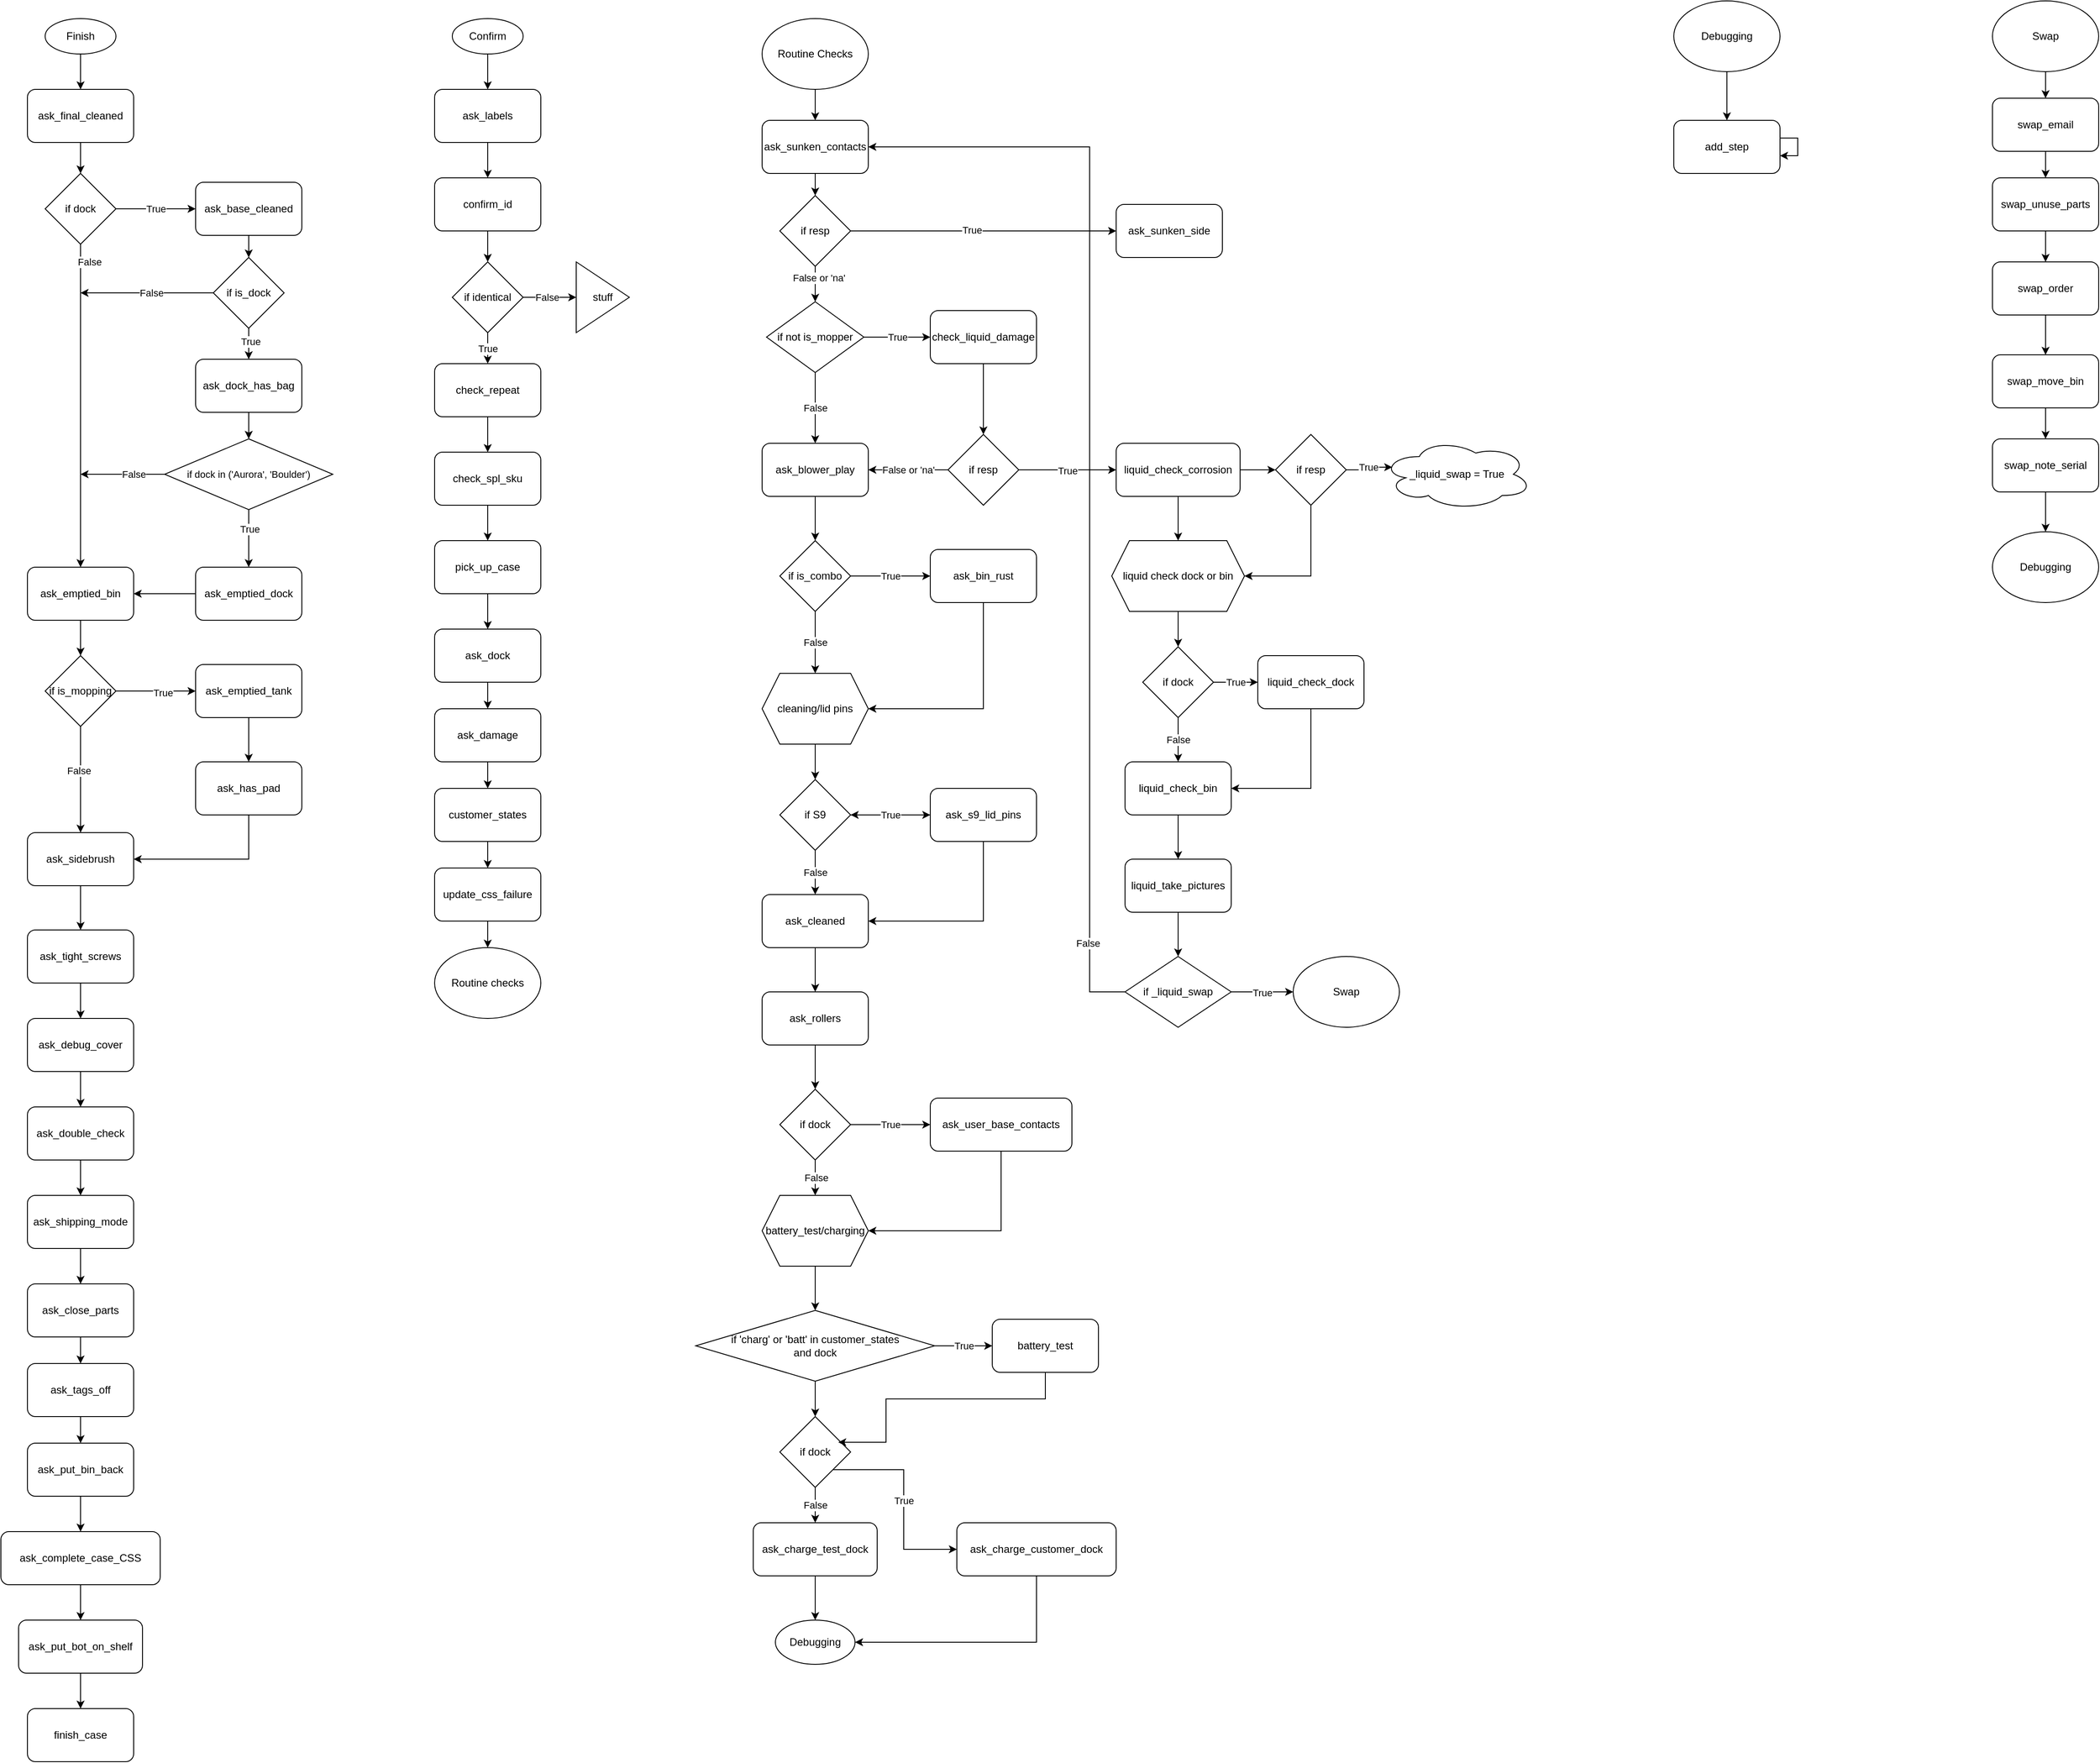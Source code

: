 <mxfile version="26.0.4">
  <diagram id="C5RBs43oDa-KdzZeNtuy" name="Page-1">
    <mxGraphModel dx="748" dy="799" grid="1" gridSize="10" guides="1" tooltips="1" connect="1" arrows="1" fold="1" page="1" pageScale="1" pageWidth="3000" pageHeight="3000" math="0" shadow="0">
      <root>
        <mxCell id="WIyWlLk6GJQsqaUBKTNV-0" />
        <mxCell id="WIyWlLk6GJQsqaUBKTNV-1" parent="WIyWlLk6GJQsqaUBKTNV-0" />
        <mxCell id="4TRNi6pCDRtCIutJIhP7-2" value="" style="edgeStyle=orthogonalEdgeStyle;rounded=0;orthogonalLoop=1;jettySize=auto;html=1;entryX=0.5;entryY=0;entryDx=0;entryDy=0;" parent="WIyWlLk6GJQsqaUBKTNV-1" source="4TRNi6pCDRtCIutJIhP7-0" target="4TRNi6pCDRtCIutJIhP7-1" edge="1">
          <mxGeometry relative="1" as="geometry" />
        </mxCell>
        <mxCell id="4TRNi6pCDRtCIutJIhP7-0" value="Finish" style="ellipse;whiteSpace=wrap;html=1;" parent="WIyWlLk6GJQsqaUBKTNV-1" vertex="1">
          <mxGeometry x="100" y="50" width="80" height="40" as="geometry" />
        </mxCell>
        <mxCell id="4TRNi6pCDRtCIutJIhP7-30" style="edgeStyle=orthogonalEdgeStyle;rounded=0;orthogonalLoop=1;jettySize=auto;html=1;" parent="WIyWlLk6GJQsqaUBKTNV-1" source="4TRNi6pCDRtCIutJIhP7-1" target="4TRNi6pCDRtCIutJIhP7-29" edge="1">
          <mxGeometry relative="1" as="geometry" />
        </mxCell>
        <mxCell id="4TRNi6pCDRtCIutJIhP7-1" value="ask_final_cleaned" style="rounded=1;whiteSpace=wrap;html=1;" parent="WIyWlLk6GJQsqaUBKTNV-1" vertex="1">
          <mxGeometry x="80" y="130" width="120" height="60" as="geometry" />
        </mxCell>
        <mxCell id="4TRNi6pCDRtCIutJIhP7-37" style="edgeStyle=orthogonalEdgeStyle;rounded=0;orthogonalLoop=1;jettySize=auto;html=1;entryX=0.5;entryY=0;entryDx=0;entryDy=0;" parent="WIyWlLk6GJQsqaUBKTNV-1" source="4TRNi6pCDRtCIutJIhP7-3" target="4TRNi6pCDRtCIutJIhP7-36" edge="1">
          <mxGeometry relative="1" as="geometry" />
        </mxCell>
        <mxCell id="4TRNi6pCDRtCIutJIhP7-3" value="ask_base_cleaned" style="rounded=1;whiteSpace=wrap;html=1;" parent="WIyWlLk6GJQsqaUBKTNV-1" vertex="1">
          <mxGeometry x="270" y="235" width="120" height="60" as="geometry" />
        </mxCell>
        <mxCell id="4TRNi6pCDRtCIutJIhP7-43" style="edgeStyle=orthogonalEdgeStyle;rounded=0;orthogonalLoop=1;jettySize=auto;html=1;entryX=0.5;entryY=0;entryDx=0;entryDy=0;" parent="WIyWlLk6GJQsqaUBKTNV-1" source="4TRNi6pCDRtCIutJIhP7-5" target="4TRNi6pCDRtCIutJIhP7-42" edge="1">
          <mxGeometry relative="1" as="geometry" />
        </mxCell>
        <mxCell id="4TRNi6pCDRtCIutJIhP7-5" value="ask_dock_has_bag" style="rounded=1;whiteSpace=wrap;html=1;" parent="WIyWlLk6GJQsqaUBKTNV-1" vertex="1">
          <mxGeometry x="270" y="435" width="120" height="60" as="geometry" />
        </mxCell>
        <mxCell id="4TRNi6pCDRtCIutJIhP7-57" style="edgeStyle=orthogonalEdgeStyle;rounded=0;orthogonalLoop=1;jettySize=auto;html=1;entryX=0.5;entryY=0;entryDx=0;entryDy=0;" parent="WIyWlLk6GJQsqaUBKTNV-1" source="4TRNi6pCDRtCIutJIhP7-6" target="4TRNi6pCDRtCIutJIhP7-9" edge="1">
          <mxGeometry relative="1" as="geometry" />
        </mxCell>
        <mxCell id="4TRNi6pCDRtCIutJIhP7-6" value="ask_emptied_tank" style="rounded=1;whiteSpace=wrap;html=1;" parent="WIyWlLk6GJQsqaUBKTNV-1" vertex="1">
          <mxGeometry x="270" y="780" width="120" height="60" as="geometry" />
        </mxCell>
        <mxCell id="4TRNi6pCDRtCIutJIhP7-26" style="edgeStyle=orthogonalEdgeStyle;rounded=0;orthogonalLoop=1;jettySize=auto;html=1;entryX=1;entryY=0.5;entryDx=0;entryDy=0;" parent="WIyWlLk6GJQsqaUBKTNV-1" source="4TRNi6pCDRtCIutJIhP7-7" target="4TRNi6pCDRtCIutJIhP7-25" edge="1">
          <mxGeometry relative="1" as="geometry" />
        </mxCell>
        <mxCell id="4TRNi6pCDRtCIutJIhP7-7" value="ask_emptied_dock" style="rounded=1;whiteSpace=wrap;html=1;" parent="WIyWlLk6GJQsqaUBKTNV-1" vertex="1">
          <mxGeometry x="270" y="670" width="120" height="60" as="geometry" />
        </mxCell>
        <mxCell id="4TRNi6pCDRtCIutJIhP7-59" style="edgeStyle=orthogonalEdgeStyle;rounded=0;orthogonalLoop=1;jettySize=auto;html=1;" parent="WIyWlLk6GJQsqaUBKTNV-1" source="4TRNi6pCDRtCIutJIhP7-8" target="4TRNi6pCDRtCIutJIhP7-11" edge="1">
          <mxGeometry relative="1" as="geometry" />
        </mxCell>
        <mxCell id="4TRNi6pCDRtCIutJIhP7-8" value="ask_sidebrush" style="rounded=1;whiteSpace=wrap;html=1;" parent="WIyWlLk6GJQsqaUBKTNV-1" vertex="1">
          <mxGeometry x="80" y="970" width="120" height="60" as="geometry" />
        </mxCell>
        <mxCell id="4TRNi6pCDRtCIutJIhP7-58" style="edgeStyle=orthogonalEdgeStyle;rounded=0;orthogonalLoop=1;jettySize=auto;html=1;entryX=1;entryY=0.5;entryDx=0;entryDy=0;" parent="WIyWlLk6GJQsqaUBKTNV-1" source="4TRNi6pCDRtCIutJIhP7-9" target="4TRNi6pCDRtCIutJIhP7-8" edge="1">
          <mxGeometry relative="1" as="geometry">
            <Array as="points">
              <mxPoint x="330" y="1000" />
            </Array>
          </mxGeometry>
        </mxCell>
        <mxCell id="4TRNi6pCDRtCIutJIhP7-9" value="ask_has_pad" style="rounded=1;whiteSpace=wrap;html=1;" parent="WIyWlLk6GJQsqaUBKTNV-1" vertex="1">
          <mxGeometry x="270" y="890" width="120" height="60" as="geometry" />
        </mxCell>
        <mxCell id="4TRNi6pCDRtCIutJIhP7-68" style="edgeStyle=orthogonalEdgeStyle;rounded=0;orthogonalLoop=1;jettySize=auto;html=1;entryX=0.5;entryY=0;entryDx=0;entryDy=0;" parent="WIyWlLk6GJQsqaUBKTNV-1" source="4TRNi6pCDRtCIutJIhP7-11" target="4TRNi6pCDRtCIutJIhP7-67" edge="1">
          <mxGeometry relative="1" as="geometry" />
        </mxCell>
        <mxCell id="4TRNi6pCDRtCIutJIhP7-11" value="ask_tight_screws" style="rounded=1;whiteSpace=wrap;html=1;" parent="WIyWlLk6GJQsqaUBKTNV-1" vertex="1">
          <mxGeometry x="80" y="1080" width="120" height="60" as="geometry" />
        </mxCell>
        <mxCell id="4TRNi6pCDRtCIutJIhP7-61" style="edgeStyle=orthogonalEdgeStyle;rounded=0;orthogonalLoop=1;jettySize=auto;html=1;entryX=0.5;entryY=0;entryDx=0;entryDy=0;" parent="WIyWlLk6GJQsqaUBKTNV-1" source="4TRNi6pCDRtCIutJIhP7-12" target="4TRNi6pCDRtCIutJIhP7-13" edge="1">
          <mxGeometry relative="1" as="geometry" />
        </mxCell>
        <mxCell id="4TRNi6pCDRtCIutJIhP7-12" value="ask_double_check" style="rounded=1;whiteSpace=wrap;html=1;" parent="WIyWlLk6GJQsqaUBKTNV-1" vertex="1">
          <mxGeometry x="80" y="1280" width="120" height="60" as="geometry" />
        </mxCell>
        <mxCell id="4TRNi6pCDRtCIutJIhP7-62" style="edgeStyle=orthogonalEdgeStyle;rounded=0;orthogonalLoop=1;jettySize=auto;html=1;entryX=0.5;entryY=0;entryDx=0;entryDy=0;" parent="WIyWlLk6GJQsqaUBKTNV-1" source="4TRNi6pCDRtCIutJIhP7-13" target="4TRNi6pCDRtCIutJIhP7-14" edge="1">
          <mxGeometry relative="1" as="geometry" />
        </mxCell>
        <mxCell id="4TRNi6pCDRtCIutJIhP7-13" value="ask_shipping_mode" style="rounded=1;whiteSpace=wrap;html=1;" parent="WIyWlLk6GJQsqaUBKTNV-1" vertex="1">
          <mxGeometry x="80" y="1380" width="120" height="60" as="geometry" />
        </mxCell>
        <mxCell id="4TRNi6pCDRtCIutJIhP7-63" style="edgeStyle=orthogonalEdgeStyle;rounded=0;orthogonalLoop=1;jettySize=auto;html=1;entryX=0.5;entryY=0;entryDx=0;entryDy=0;" parent="WIyWlLk6GJQsqaUBKTNV-1" source="4TRNi6pCDRtCIutJIhP7-14" target="4TRNi6pCDRtCIutJIhP7-15" edge="1">
          <mxGeometry relative="1" as="geometry" />
        </mxCell>
        <mxCell id="4TRNi6pCDRtCIutJIhP7-14" value="ask_close_parts" style="rounded=1;whiteSpace=wrap;html=1;" parent="WIyWlLk6GJQsqaUBKTNV-1" vertex="1">
          <mxGeometry x="80" y="1480" width="120" height="60" as="geometry" />
        </mxCell>
        <mxCell id="4TRNi6pCDRtCIutJIhP7-64" style="edgeStyle=orthogonalEdgeStyle;rounded=0;orthogonalLoop=1;jettySize=auto;html=1;entryX=0.5;entryY=0;entryDx=0;entryDy=0;" parent="WIyWlLk6GJQsqaUBKTNV-1" source="4TRNi6pCDRtCIutJIhP7-15" target="4TRNi6pCDRtCIutJIhP7-16" edge="1">
          <mxGeometry relative="1" as="geometry" />
        </mxCell>
        <mxCell id="4TRNi6pCDRtCIutJIhP7-15" value="ask_tags_off" style="rounded=1;whiteSpace=wrap;html=1;" parent="WIyWlLk6GJQsqaUBKTNV-1" vertex="1">
          <mxGeometry x="80" y="1570" width="120" height="60" as="geometry" />
        </mxCell>
        <mxCell id="4TRNi6pCDRtCIutJIhP7-65" style="edgeStyle=orthogonalEdgeStyle;rounded=0;orthogonalLoop=1;jettySize=auto;html=1;entryX=0.5;entryY=0;entryDx=0;entryDy=0;" parent="WIyWlLk6GJQsqaUBKTNV-1" source="4TRNi6pCDRtCIutJIhP7-16" target="4TRNi6pCDRtCIutJIhP7-18" edge="1">
          <mxGeometry relative="1" as="geometry" />
        </mxCell>
        <mxCell id="4TRNi6pCDRtCIutJIhP7-16" value="ask_put_bin_back" style="rounded=1;whiteSpace=wrap;html=1;" parent="WIyWlLk6GJQsqaUBKTNV-1" vertex="1">
          <mxGeometry x="80" y="1660" width="120" height="60" as="geometry" />
        </mxCell>
        <mxCell id="4TRNi6pCDRtCIutJIhP7-193" style="edgeStyle=orthogonalEdgeStyle;rounded=0;orthogonalLoop=1;jettySize=auto;html=1;entryX=0.5;entryY=0;entryDx=0;entryDy=0;" parent="WIyWlLk6GJQsqaUBKTNV-1" source="4TRNi6pCDRtCIutJIhP7-17" target="4TRNi6pCDRtCIutJIhP7-192" edge="1">
          <mxGeometry relative="1" as="geometry" />
        </mxCell>
        <mxCell id="4TRNi6pCDRtCIutJIhP7-17" value="ask_put_bot_on_shelf" style="rounded=1;whiteSpace=wrap;html=1;" parent="WIyWlLk6GJQsqaUBKTNV-1" vertex="1">
          <mxGeometry x="70" y="1860" width="140" height="60" as="geometry" />
        </mxCell>
        <mxCell id="4TRNi6pCDRtCIutJIhP7-66" style="edgeStyle=orthogonalEdgeStyle;rounded=0;orthogonalLoop=1;jettySize=auto;html=1;entryX=0.5;entryY=0;entryDx=0;entryDy=0;" parent="WIyWlLk6GJQsqaUBKTNV-1" source="4TRNi6pCDRtCIutJIhP7-18" target="4TRNi6pCDRtCIutJIhP7-17" edge="1">
          <mxGeometry relative="1" as="geometry" />
        </mxCell>
        <mxCell id="4TRNi6pCDRtCIutJIhP7-18" value="ask_complete_case_CSS" style="rounded=1;whiteSpace=wrap;html=1;" parent="WIyWlLk6GJQsqaUBKTNV-1" vertex="1">
          <mxGeometry x="50" y="1760" width="180" height="60" as="geometry" />
        </mxCell>
        <mxCell id="4TRNi6pCDRtCIutJIhP7-50" style="edgeStyle=orthogonalEdgeStyle;rounded=0;orthogonalLoop=1;jettySize=auto;html=1;" parent="WIyWlLk6GJQsqaUBKTNV-1" source="4TRNi6pCDRtCIutJIhP7-25" target="4TRNi6pCDRtCIutJIhP7-48" edge="1">
          <mxGeometry relative="1" as="geometry" />
        </mxCell>
        <mxCell id="4TRNi6pCDRtCIutJIhP7-25" value="ask_emptied_bin" style="rounded=1;whiteSpace=wrap;html=1;" parent="WIyWlLk6GJQsqaUBKTNV-1" vertex="1">
          <mxGeometry x="80" y="670" width="120" height="60" as="geometry" />
        </mxCell>
        <mxCell id="4TRNi6pCDRtCIutJIhP7-32" style="edgeStyle=orthogonalEdgeStyle;rounded=0;orthogonalLoop=1;jettySize=auto;html=1;" parent="WIyWlLk6GJQsqaUBKTNV-1" source="4TRNi6pCDRtCIutJIhP7-29" target="4TRNi6pCDRtCIutJIhP7-3" edge="1">
          <mxGeometry relative="1" as="geometry" />
        </mxCell>
        <mxCell id="4TRNi6pCDRtCIutJIhP7-33" value="True" style="edgeLabel;html=1;align=center;verticalAlign=middle;resizable=0;points=[];" parent="4TRNi6pCDRtCIutJIhP7-32" vertex="1" connectable="0">
          <mxGeometry relative="1" as="geometry">
            <mxPoint as="offset" />
          </mxGeometry>
        </mxCell>
        <mxCell id="4TRNi6pCDRtCIutJIhP7-34" style="edgeStyle=orthogonalEdgeStyle;rounded=0;orthogonalLoop=1;jettySize=auto;html=1;entryX=0.5;entryY=0;entryDx=0;entryDy=0;" parent="WIyWlLk6GJQsqaUBKTNV-1" source="4TRNi6pCDRtCIutJIhP7-29" target="4TRNi6pCDRtCIutJIhP7-25" edge="1">
          <mxGeometry relative="1" as="geometry" />
        </mxCell>
        <mxCell id="4TRNi6pCDRtCIutJIhP7-35" value="False" style="edgeLabel;html=1;align=center;verticalAlign=middle;resizable=0;points=[];" parent="4TRNi6pCDRtCIutJIhP7-34" vertex="1" connectable="0">
          <mxGeometry x="-0.265" y="5" relative="1" as="geometry">
            <mxPoint x="5" y="-114" as="offset" />
          </mxGeometry>
        </mxCell>
        <mxCell id="4TRNi6pCDRtCIutJIhP7-29" value="if dock" style="rhombus;whiteSpace=wrap;html=1;" parent="WIyWlLk6GJQsqaUBKTNV-1" vertex="1">
          <mxGeometry x="100" y="225" width="80" height="80" as="geometry" />
        </mxCell>
        <mxCell id="4TRNi6pCDRtCIutJIhP7-38" style="edgeStyle=orthogonalEdgeStyle;rounded=0;orthogonalLoop=1;jettySize=auto;html=1;entryX=0.5;entryY=0;entryDx=0;entryDy=0;" parent="WIyWlLk6GJQsqaUBKTNV-1" source="4TRNi6pCDRtCIutJIhP7-36" target="4TRNi6pCDRtCIutJIhP7-5" edge="1">
          <mxGeometry relative="1" as="geometry" />
        </mxCell>
        <mxCell id="4TRNi6pCDRtCIutJIhP7-39" value="True" style="edgeLabel;html=1;align=center;verticalAlign=middle;resizable=0;points=[];" parent="4TRNi6pCDRtCIutJIhP7-38" vertex="1" connectable="0">
          <mxGeometry x="0.111" y="2" relative="1" as="geometry">
            <mxPoint as="offset" />
          </mxGeometry>
        </mxCell>
        <mxCell id="4TRNi6pCDRtCIutJIhP7-40" style="edgeStyle=orthogonalEdgeStyle;rounded=0;orthogonalLoop=1;jettySize=auto;html=1;" parent="WIyWlLk6GJQsqaUBKTNV-1" source="4TRNi6pCDRtCIutJIhP7-36" edge="1">
          <mxGeometry relative="1" as="geometry">
            <mxPoint x="140" y="360" as="targetPoint" />
          </mxGeometry>
        </mxCell>
        <mxCell id="4TRNi6pCDRtCIutJIhP7-41" value="False" style="edgeLabel;html=1;align=center;verticalAlign=middle;resizable=0;points=[];" parent="4TRNi6pCDRtCIutJIhP7-40" vertex="1" connectable="0">
          <mxGeometry x="-0.429" y="-2" relative="1" as="geometry">
            <mxPoint x="-27" y="2" as="offset" />
          </mxGeometry>
        </mxCell>
        <mxCell id="4TRNi6pCDRtCIutJIhP7-36" value="if is_dock" style="rhombus;whiteSpace=wrap;html=1;" parent="WIyWlLk6GJQsqaUBKTNV-1" vertex="1">
          <mxGeometry x="290" y="320" width="80" height="80" as="geometry" />
        </mxCell>
        <mxCell id="4TRNi6pCDRtCIutJIhP7-44" style="edgeStyle=orthogonalEdgeStyle;rounded=0;orthogonalLoop=1;jettySize=auto;html=1;entryX=0.5;entryY=0;entryDx=0;entryDy=0;" parent="WIyWlLk6GJQsqaUBKTNV-1" source="4TRNi6pCDRtCIutJIhP7-42" target="4TRNi6pCDRtCIutJIhP7-7" edge="1">
          <mxGeometry relative="1" as="geometry" />
        </mxCell>
        <mxCell id="4TRNi6pCDRtCIutJIhP7-46" value="True" style="edgeLabel;html=1;align=center;verticalAlign=middle;resizable=0;points=[];" parent="4TRNi6pCDRtCIutJIhP7-44" vertex="1" connectable="0">
          <mxGeometry x="-0.323" y="1" relative="1" as="geometry">
            <mxPoint as="offset" />
          </mxGeometry>
        </mxCell>
        <mxCell id="4TRNi6pCDRtCIutJIhP7-45" style="edgeStyle=orthogonalEdgeStyle;rounded=0;orthogonalLoop=1;jettySize=auto;html=1;" parent="WIyWlLk6GJQsqaUBKTNV-1" source="4TRNi6pCDRtCIutJIhP7-42" edge="1">
          <mxGeometry relative="1" as="geometry">
            <mxPoint x="140" y="565" as="targetPoint" />
          </mxGeometry>
        </mxCell>
        <mxCell id="4TRNi6pCDRtCIutJIhP7-47" value="False" style="edgeLabel;html=1;align=center;verticalAlign=middle;resizable=0;points=[];" parent="4TRNi6pCDRtCIutJIhP7-45" vertex="1" connectable="0">
          <mxGeometry x="-0.33" relative="1" as="geometry">
            <mxPoint x="-3" as="offset" />
          </mxGeometry>
        </mxCell>
        <mxCell id="4TRNi6pCDRtCIutJIhP7-42" value="&lt;span style=&quot;font-size: 11px; text-wrap: nowrap; background-color: rgb(255, 255, 255);&quot;&gt;if dock in (&#39;Aurora&#39;, &#39;Boulder&#39;)&lt;/span&gt;" style="rhombus;whiteSpace=wrap;html=1;" parent="WIyWlLk6GJQsqaUBKTNV-1" vertex="1">
          <mxGeometry x="235" y="525" width="190" height="80" as="geometry" />
        </mxCell>
        <mxCell id="4TRNi6pCDRtCIutJIhP7-52" style="edgeStyle=orthogonalEdgeStyle;rounded=0;orthogonalLoop=1;jettySize=auto;html=1;entryX=0;entryY=0.5;entryDx=0;entryDy=0;" parent="WIyWlLk6GJQsqaUBKTNV-1" source="4TRNi6pCDRtCIutJIhP7-48" target="4TRNi6pCDRtCIutJIhP7-6" edge="1">
          <mxGeometry relative="1" as="geometry" />
        </mxCell>
        <mxCell id="4TRNi6pCDRtCIutJIhP7-53" value="True" style="edgeLabel;html=1;align=center;verticalAlign=middle;resizable=0;points=[];" parent="4TRNi6pCDRtCIutJIhP7-52" vertex="1" connectable="0">
          <mxGeometry x="0.178" y="-2" relative="1" as="geometry">
            <mxPoint as="offset" />
          </mxGeometry>
        </mxCell>
        <mxCell id="4TRNi6pCDRtCIutJIhP7-54" style="edgeStyle=orthogonalEdgeStyle;rounded=0;orthogonalLoop=1;jettySize=auto;html=1;entryX=0.5;entryY=0;entryDx=0;entryDy=0;" parent="WIyWlLk6GJQsqaUBKTNV-1" source="4TRNi6pCDRtCIutJIhP7-48" target="4TRNi6pCDRtCIutJIhP7-8" edge="1">
          <mxGeometry relative="1" as="geometry" />
        </mxCell>
        <mxCell id="4TRNi6pCDRtCIutJIhP7-55" value="False" style="edgeLabel;html=1;align=center;verticalAlign=middle;resizable=0;points=[];" parent="4TRNi6pCDRtCIutJIhP7-54" vertex="1" connectable="0">
          <mxGeometry x="-0.167" y="-2" relative="1" as="geometry">
            <mxPoint as="offset" />
          </mxGeometry>
        </mxCell>
        <mxCell id="4TRNi6pCDRtCIutJIhP7-48" value="if is_mopping" style="rhombus;whiteSpace=wrap;html=1;" parent="WIyWlLk6GJQsqaUBKTNV-1" vertex="1">
          <mxGeometry x="100" y="770" width="80" height="80" as="geometry" />
        </mxCell>
        <mxCell id="4TRNi6pCDRtCIutJIhP7-69" style="edgeStyle=orthogonalEdgeStyle;rounded=0;orthogonalLoop=1;jettySize=auto;html=1;entryX=0.5;entryY=0;entryDx=0;entryDy=0;" parent="WIyWlLk6GJQsqaUBKTNV-1" source="4TRNi6pCDRtCIutJIhP7-67" target="4TRNi6pCDRtCIutJIhP7-12" edge="1">
          <mxGeometry relative="1" as="geometry" />
        </mxCell>
        <mxCell id="4TRNi6pCDRtCIutJIhP7-67" value="ask_debug_cover" style="rounded=1;whiteSpace=wrap;html=1;" parent="WIyWlLk6GJQsqaUBKTNV-1" vertex="1">
          <mxGeometry x="80" y="1180" width="120" height="60" as="geometry" />
        </mxCell>
        <mxCell id="Y3o4zUVy-MV-adPHcKIv-2" style="edgeStyle=orthogonalEdgeStyle;rounded=0;orthogonalLoop=1;jettySize=auto;html=1;entryX=0.5;entryY=0;entryDx=0;entryDy=0;" edge="1" parent="WIyWlLk6GJQsqaUBKTNV-1" source="4TRNi6pCDRtCIutJIhP7-70" target="Y3o4zUVy-MV-adPHcKIv-0">
          <mxGeometry relative="1" as="geometry" />
        </mxCell>
        <mxCell id="4TRNi6pCDRtCIutJIhP7-70" value="Confirm" style="ellipse;whiteSpace=wrap;html=1;" parent="WIyWlLk6GJQsqaUBKTNV-1" vertex="1">
          <mxGeometry x="560" y="50" width="80" height="40" as="geometry" />
        </mxCell>
        <mxCell id="4TRNi6pCDRtCIutJIhP7-74" style="edgeStyle=orthogonalEdgeStyle;rounded=0;orthogonalLoop=1;jettySize=auto;html=1;" parent="WIyWlLk6GJQsqaUBKTNV-1" source="4TRNi6pCDRtCIutJIhP7-71" target="4TRNi6pCDRtCIutJIhP7-73" edge="1">
          <mxGeometry relative="1" as="geometry" />
        </mxCell>
        <mxCell id="4TRNi6pCDRtCIutJIhP7-71" value="confirm_id" style="rounded=1;whiteSpace=wrap;html=1;" parent="WIyWlLk6GJQsqaUBKTNV-1" vertex="1">
          <mxGeometry x="540" y="230" width="120" height="60" as="geometry" />
        </mxCell>
        <mxCell id="4TRNi6pCDRtCIutJIhP7-76" style="edgeStyle=orthogonalEdgeStyle;rounded=0;orthogonalLoop=1;jettySize=auto;html=1;entryX=0;entryY=0.5;entryDx=0;entryDy=0;" parent="WIyWlLk6GJQsqaUBKTNV-1" source="4TRNi6pCDRtCIutJIhP7-73" target="4TRNi6pCDRtCIutJIhP7-75" edge="1">
          <mxGeometry relative="1" as="geometry" />
        </mxCell>
        <mxCell id="4TRNi6pCDRtCIutJIhP7-77" value="False" style="edgeLabel;html=1;align=center;verticalAlign=middle;resizable=0;points=[];" parent="4TRNi6pCDRtCIutJIhP7-76" vertex="1" connectable="0">
          <mxGeometry x="-0.1" relative="1" as="geometry">
            <mxPoint as="offset" />
          </mxGeometry>
        </mxCell>
        <mxCell id="4TRNi6pCDRtCIutJIhP7-79" value="True" style="edgeStyle=orthogonalEdgeStyle;rounded=0;orthogonalLoop=1;jettySize=auto;html=1;entryX=0.5;entryY=0;entryDx=0;entryDy=0;" parent="WIyWlLk6GJQsqaUBKTNV-1" source="4TRNi6pCDRtCIutJIhP7-73" target="4TRNi6pCDRtCIutJIhP7-78" edge="1">
          <mxGeometry relative="1" as="geometry" />
        </mxCell>
        <mxCell id="4TRNi6pCDRtCIutJIhP7-73" value="if identical" style="rhombus;whiteSpace=wrap;html=1;" parent="WIyWlLk6GJQsqaUBKTNV-1" vertex="1">
          <mxGeometry x="560" y="325" width="80" height="80" as="geometry" />
        </mxCell>
        <mxCell id="4TRNi6pCDRtCIutJIhP7-75" value="stuff" style="triangle;whiteSpace=wrap;html=1;" parent="WIyWlLk6GJQsqaUBKTNV-1" vertex="1">
          <mxGeometry x="700" y="325" width="60" height="80" as="geometry" />
        </mxCell>
        <mxCell id="4TRNi6pCDRtCIutJIhP7-81" style="edgeStyle=orthogonalEdgeStyle;rounded=0;orthogonalLoop=1;jettySize=auto;html=1;entryX=0.5;entryY=0;entryDx=0;entryDy=0;" parent="WIyWlLk6GJQsqaUBKTNV-1" source="4TRNi6pCDRtCIutJIhP7-78" target="4TRNi6pCDRtCIutJIhP7-80" edge="1">
          <mxGeometry relative="1" as="geometry" />
        </mxCell>
        <mxCell id="4TRNi6pCDRtCIutJIhP7-78" value="check_repeat" style="rounded=1;whiteSpace=wrap;html=1;" parent="WIyWlLk6GJQsqaUBKTNV-1" vertex="1">
          <mxGeometry x="540" y="440" width="120" height="60" as="geometry" />
        </mxCell>
        <mxCell id="4TRNi6pCDRtCIutJIhP7-83" style="edgeStyle=orthogonalEdgeStyle;rounded=0;orthogonalLoop=1;jettySize=auto;html=1;entryX=0.5;entryY=0;entryDx=0;entryDy=0;" parent="WIyWlLk6GJQsqaUBKTNV-1" source="4TRNi6pCDRtCIutJIhP7-80" target="4TRNi6pCDRtCIutJIhP7-82" edge="1">
          <mxGeometry relative="1" as="geometry" />
        </mxCell>
        <mxCell id="4TRNi6pCDRtCIutJIhP7-80" value="check_spl_sku" style="rounded=1;whiteSpace=wrap;html=1;" parent="WIyWlLk6GJQsqaUBKTNV-1" vertex="1">
          <mxGeometry x="540" y="540" width="120" height="60" as="geometry" />
        </mxCell>
        <mxCell id="4TRNi6pCDRtCIutJIhP7-86" style="edgeStyle=orthogonalEdgeStyle;rounded=0;orthogonalLoop=1;jettySize=auto;html=1;entryX=0.5;entryY=0;entryDx=0;entryDy=0;" parent="WIyWlLk6GJQsqaUBKTNV-1" source="4TRNi6pCDRtCIutJIhP7-82" target="4TRNi6pCDRtCIutJIhP7-84" edge="1">
          <mxGeometry relative="1" as="geometry" />
        </mxCell>
        <mxCell id="4TRNi6pCDRtCIutJIhP7-82" value="pick_up_case" style="rounded=1;whiteSpace=wrap;html=1;" parent="WIyWlLk6GJQsqaUBKTNV-1" vertex="1">
          <mxGeometry x="540" y="640" width="120" height="60" as="geometry" />
        </mxCell>
        <mxCell id="4TRNi6pCDRtCIutJIhP7-88" style="edgeStyle=orthogonalEdgeStyle;rounded=0;orthogonalLoop=1;jettySize=auto;html=1;" parent="WIyWlLk6GJQsqaUBKTNV-1" source="4TRNi6pCDRtCIutJIhP7-84" target="4TRNi6pCDRtCIutJIhP7-87" edge="1">
          <mxGeometry relative="1" as="geometry" />
        </mxCell>
        <mxCell id="4TRNi6pCDRtCIutJIhP7-84" value="ask_dock" style="rounded=1;whiteSpace=wrap;html=1;" parent="WIyWlLk6GJQsqaUBKTNV-1" vertex="1">
          <mxGeometry x="540" y="740" width="120" height="60" as="geometry" />
        </mxCell>
        <mxCell id="4TRNi6pCDRtCIutJIhP7-90" style="edgeStyle=orthogonalEdgeStyle;rounded=0;orthogonalLoop=1;jettySize=auto;html=1;" parent="WIyWlLk6GJQsqaUBKTNV-1" source="4TRNi6pCDRtCIutJIhP7-87" target="4TRNi6pCDRtCIutJIhP7-89" edge="1">
          <mxGeometry relative="1" as="geometry" />
        </mxCell>
        <mxCell id="4TRNi6pCDRtCIutJIhP7-87" value="ask_damage" style="rounded=1;whiteSpace=wrap;html=1;" parent="WIyWlLk6GJQsqaUBKTNV-1" vertex="1">
          <mxGeometry x="540" y="830" width="120" height="60" as="geometry" />
        </mxCell>
        <mxCell id="Y3o4zUVy-MV-adPHcKIv-4" style="edgeStyle=orthogonalEdgeStyle;rounded=0;orthogonalLoop=1;jettySize=auto;html=1;" edge="1" parent="WIyWlLk6GJQsqaUBKTNV-1" source="4TRNi6pCDRtCIutJIhP7-89" target="Y3o4zUVy-MV-adPHcKIv-3">
          <mxGeometry relative="1" as="geometry" />
        </mxCell>
        <mxCell id="4TRNi6pCDRtCIutJIhP7-89" value="customer_states" style="rounded=1;whiteSpace=wrap;html=1;" parent="WIyWlLk6GJQsqaUBKTNV-1" vertex="1">
          <mxGeometry x="540" y="920" width="120" height="60" as="geometry" />
        </mxCell>
        <mxCell id="4TRNi6pCDRtCIutJIhP7-91" value="Routine checks" style="ellipse;whiteSpace=wrap;html=1;" parent="WIyWlLk6GJQsqaUBKTNV-1" vertex="1">
          <mxGeometry x="540" y="1100" width="120" height="80" as="geometry" />
        </mxCell>
        <mxCell id="4TRNi6pCDRtCIutJIhP7-95" style="edgeStyle=orthogonalEdgeStyle;rounded=0;orthogonalLoop=1;jettySize=auto;html=1;" parent="WIyWlLk6GJQsqaUBKTNV-1" source="4TRNi6pCDRtCIutJIhP7-93" target="4TRNi6pCDRtCIutJIhP7-94" edge="1">
          <mxGeometry relative="1" as="geometry" />
        </mxCell>
        <mxCell id="4TRNi6pCDRtCIutJIhP7-93" value="Routine Checks" style="ellipse;whiteSpace=wrap;html=1;" parent="WIyWlLk6GJQsqaUBKTNV-1" vertex="1">
          <mxGeometry x="910" y="50" width="120" height="80" as="geometry" />
        </mxCell>
        <mxCell id="4TRNi6pCDRtCIutJIhP7-97" style="edgeStyle=orthogonalEdgeStyle;rounded=0;orthogonalLoop=1;jettySize=auto;html=1;entryX=0.5;entryY=0;entryDx=0;entryDy=0;" parent="WIyWlLk6GJQsqaUBKTNV-1" source="4TRNi6pCDRtCIutJIhP7-94" target="4TRNi6pCDRtCIutJIhP7-96" edge="1">
          <mxGeometry relative="1" as="geometry" />
        </mxCell>
        <mxCell id="4TRNi6pCDRtCIutJIhP7-94" value="ask_sunken_contacts" style="rounded=1;whiteSpace=wrap;html=1;" parent="WIyWlLk6GJQsqaUBKTNV-1" vertex="1">
          <mxGeometry x="910" y="165" width="120" height="60" as="geometry" />
        </mxCell>
        <mxCell id="4TRNi6pCDRtCIutJIhP7-99" style="edgeStyle=orthogonalEdgeStyle;rounded=0;orthogonalLoop=1;jettySize=auto;html=1;entryX=0;entryY=0.5;entryDx=0;entryDy=0;" parent="WIyWlLk6GJQsqaUBKTNV-1" source="4TRNi6pCDRtCIutJIhP7-96" target="4TRNi6pCDRtCIutJIhP7-98" edge="1">
          <mxGeometry relative="1" as="geometry" />
        </mxCell>
        <mxCell id="4TRNi6pCDRtCIutJIhP7-100" value="True" style="edgeLabel;html=1;align=center;verticalAlign=middle;resizable=0;points=[];" parent="4TRNi6pCDRtCIutJIhP7-99" vertex="1" connectable="0">
          <mxGeometry x="-0.087" y="1" relative="1" as="geometry">
            <mxPoint as="offset" />
          </mxGeometry>
        </mxCell>
        <mxCell id="4TRNi6pCDRtCIutJIhP7-103" style="edgeStyle=orthogonalEdgeStyle;rounded=0;orthogonalLoop=1;jettySize=auto;html=1;entryX=0.5;entryY=0;entryDx=0;entryDy=0;" parent="WIyWlLk6GJQsqaUBKTNV-1" source="4TRNi6pCDRtCIutJIhP7-96" target="4TRNi6pCDRtCIutJIhP7-101" edge="1">
          <mxGeometry relative="1" as="geometry" />
        </mxCell>
        <mxCell id="4TRNi6pCDRtCIutJIhP7-108" value="False or &#39;na&#39;" style="edgeLabel;html=1;align=center;verticalAlign=middle;resizable=0;points=[];" parent="4TRNi6pCDRtCIutJIhP7-103" vertex="1" connectable="0">
          <mxGeometry x="-0.35" y="4" relative="1" as="geometry">
            <mxPoint as="offset" />
          </mxGeometry>
        </mxCell>
        <mxCell id="4TRNi6pCDRtCIutJIhP7-96" value="if resp" style="rhombus;whiteSpace=wrap;html=1;" parent="WIyWlLk6GJQsqaUBKTNV-1" vertex="1">
          <mxGeometry x="930" y="250" width="80" height="80" as="geometry" />
        </mxCell>
        <mxCell id="4TRNi6pCDRtCIutJIhP7-98" value="ask_sunken_side" style="rounded=1;whiteSpace=wrap;html=1;" parent="WIyWlLk6GJQsqaUBKTNV-1" vertex="1">
          <mxGeometry x="1310" y="260" width="120" height="60" as="geometry" />
        </mxCell>
        <mxCell id="4TRNi6pCDRtCIutJIhP7-106" value="True" style="edgeStyle=orthogonalEdgeStyle;rounded=0;orthogonalLoop=1;jettySize=auto;html=1;entryX=0;entryY=0.5;entryDx=0;entryDy=0;" parent="WIyWlLk6GJQsqaUBKTNV-1" source="4TRNi6pCDRtCIutJIhP7-101" target="4TRNi6pCDRtCIutJIhP7-104" edge="1">
          <mxGeometry relative="1" as="geometry" />
        </mxCell>
        <mxCell id="4TRNi6pCDRtCIutJIhP7-107" value="False" style="edgeStyle=orthogonalEdgeStyle;rounded=0;orthogonalLoop=1;jettySize=auto;html=1;entryX=0.5;entryY=0;entryDx=0;entryDy=0;" parent="WIyWlLk6GJQsqaUBKTNV-1" source="4TRNi6pCDRtCIutJIhP7-101" target="4TRNi6pCDRtCIutJIhP7-105" edge="1">
          <mxGeometry relative="1" as="geometry" />
        </mxCell>
        <mxCell id="4TRNi6pCDRtCIutJIhP7-101" value="if not is_mopper" style="rhombus;whiteSpace=wrap;html=1;" parent="WIyWlLk6GJQsqaUBKTNV-1" vertex="1">
          <mxGeometry x="915" y="370" width="110" height="80" as="geometry" />
        </mxCell>
        <mxCell id="4TRNi6pCDRtCIutJIhP7-110" style="edgeStyle=orthogonalEdgeStyle;rounded=0;orthogonalLoop=1;jettySize=auto;html=1;" parent="WIyWlLk6GJQsqaUBKTNV-1" source="4TRNi6pCDRtCIutJIhP7-104" target="4TRNi6pCDRtCIutJIhP7-109" edge="1">
          <mxGeometry relative="1" as="geometry" />
        </mxCell>
        <mxCell id="4TRNi6pCDRtCIutJIhP7-104" value="check_liquid_damage" style="rounded=1;whiteSpace=wrap;html=1;" parent="WIyWlLk6GJQsqaUBKTNV-1" vertex="1">
          <mxGeometry x="1100" y="380" width="120" height="60" as="geometry" />
        </mxCell>
        <mxCell id="4TRNi6pCDRtCIutJIhP7-119" style="edgeStyle=orthogonalEdgeStyle;rounded=0;orthogonalLoop=1;jettySize=auto;html=1;entryX=0.5;entryY=0;entryDx=0;entryDy=0;" parent="WIyWlLk6GJQsqaUBKTNV-1" source="4TRNi6pCDRtCIutJIhP7-105" target="4TRNi6pCDRtCIutJIhP7-116" edge="1">
          <mxGeometry relative="1" as="geometry" />
        </mxCell>
        <mxCell id="4TRNi6pCDRtCIutJIhP7-105" value="ask_blower_play" style="rounded=1;whiteSpace=wrap;html=1;" parent="WIyWlLk6GJQsqaUBKTNV-1" vertex="1">
          <mxGeometry x="910" y="530" width="120" height="60" as="geometry" />
        </mxCell>
        <mxCell id="4TRNi6pCDRtCIutJIhP7-111" value="True" style="edgeStyle=orthogonalEdgeStyle;rounded=0;orthogonalLoop=1;jettySize=auto;html=1;" parent="WIyWlLk6GJQsqaUBKTNV-1" source="4TRNi6pCDRtCIutJIhP7-109" edge="1">
          <mxGeometry relative="1" as="geometry">
            <mxPoint x="1310" y="560" as="targetPoint" />
          </mxGeometry>
        </mxCell>
        <mxCell id="4TRNi6pCDRtCIutJIhP7-114" value="False or &#39;na&#39;" style="edgeStyle=orthogonalEdgeStyle;rounded=0;orthogonalLoop=1;jettySize=auto;html=1;entryX=1;entryY=0.5;entryDx=0;entryDy=0;" parent="WIyWlLk6GJQsqaUBKTNV-1" source="4TRNi6pCDRtCIutJIhP7-109" target="4TRNi6pCDRtCIutJIhP7-105" edge="1">
          <mxGeometry relative="1" as="geometry" />
        </mxCell>
        <mxCell id="4TRNi6pCDRtCIutJIhP7-109" value="if resp" style="rhombus;whiteSpace=wrap;html=1;" parent="WIyWlLk6GJQsqaUBKTNV-1" vertex="1">
          <mxGeometry x="1120" y="520" width="80" height="80" as="geometry" />
        </mxCell>
        <mxCell id="4TRNi6pCDRtCIutJIhP7-163" style="edgeStyle=orthogonalEdgeStyle;rounded=0;orthogonalLoop=1;jettySize=auto;html=1;entryX=0.5;entryY=0;entryDx=0;entryDy=0;" parent="WIyWlLk6GJQsqaUBKTNV-1" source="4TRNi6pCDRtCIutJIhP7-115" target="4TRNi6pCDRtCIutJIhP7-162" edge="1">
          <mxGeometry relative="1" as="geometry" />
        </mxCell>
        <mxCell id="4TRNi6pCDRtCIutJIhP7-177" style="edgeStyle=orthogonalEdgeStyle;rounded=0;orthogonalLoop=1;jettySize=auto;html=1;entryX=0;entryY=0.5;entryDx=0;entryDy=0;" parent="WIyWlLk6GJQsqaUBKTNV-1" source="4TRNi6pCDRtCIutJIhP7-115" target="4TRNi6pCDRtCIutJIhP7-176" edge="1">
          <mxGeometry relative="1" as="geometry" />
        </mxCell>
        <mxCell id="4TRNi6pCDRtCIutJIhP7-115" value="liquid_check_corrosion" style="rounded=1;whiteSpace=wrap;html=1;" parent="WIyWlLk6GJQsqaUBKTNV-1" vertex="1">
          <mxGeometry x="1310" y="530" width="140" height="60" as="geometry" />
        </mxCell>
        <mxCell id="4TRNi6pCDRtCIutJIhP7-118" value="True" style="edgeStyle=orthogonalEdgeStyle;rounded=0;orthogonalLoop=1;jettySize=auto;html=1;entryX=0;entryY=0.5;entryDx=0;entryDy=0;" parent="WIyWlLk6GJQsqaUBKTNV-1" source="4TRNi6pCDRtCIutJIhP7-116" target="4TRNi6pCDRtCIutJIhP7-117" edge="1">
          <mxGeometry relative="1" as="geometry" />
        </mxCell>
        <mxCell id="4TRNi6pCDRtCIutJIhP7-121" value="False" style="edgeStyle=orthogonalEdgeStyle;rounded=0;orthogonalLoop=1;jettySize=auto;html=1;entryX=0.5;entryY=0;entryDx=0;entryDy=0;" parent="WIyWlLk6GJQsqaUBKTNV-1" source="4TRNi6pCDRtCIutJIhP7-116" target="4TRNi6pCDRtCIutJIhP7-120" edge="1">
          <mxGeometry relative="1" as="geometry" />
        </mxCell>
        <mxCell id="4TRNi6pCDRtCIutJIhP7-116" value="if is_combo" style="rhombus;whiteSpace=wrap;html=1;" parent="WIyWlLk6GJQsqaUBKTNV-1" vertex="1">
          <mxGeometry x="930" y="640" width="80" height="80" as="geometry" />
        </mxCell>
        <mxCell id="4TRNi6pCDRtCIutJIhP7-129" style="edgeStyle=orthogonalEdgeStyle;rounded=0;orthogonalLoop=1;jettySize=auto;html=1;entryX=1;entryY=0.5;entryDx=0;entryDy=0;" parent="WIyWlLk6GJQsqaUBKTNV-1" source="4TRNi6pCDRtCIutJIhP7-117" target="4TRNi6pCDRtCIutJIhP7-120" edge="1">
          <mxGeometry relative="1" as="geometry">
            <Array as="points">
              <mxPoint x="1160" y="830" />
            </Array>
          </mxGeometry>
        </mxCell>
        <mxCell id="4TRNi6pCDRtCIutJIhP7-117" value="ask_bin_rust" style="rounded=1;whiteSpace=wrap;html=1;" parent="WIyWlLk6GJQsqaUBKTNV-1" vertex="1">
          <mxGeometry x="1100" y="650" width="120" height="60" as="geometry" />
        </mxCell>
        <mxCell id="4TRNi6pCDRtCIutJIhP7-123" style="edgeStyle=orthogonalEdgeStyle;rounded=0;orthogonalLoop=1;jettySize=auto;html=1;entryX=0.5;entryY=0;entryDx=0;entryDy=0;" parent="WIyWlLk6GJQsqaUBKTNV-1" source="4TRNi6pCDRtCIutJIhP7-120" target="4TRNi6pCDRtCIutJIhP7-122" edge="1">
          <mxGeometry relative="1" as="geometry" />
        </mxCell>
        <mxCell id="4TRNi6pCDRtCIutJIhP7-120" value="cleaning/lid pins" style="shape=hexagon;perimeter=hexagonPerimeter2;whiteSpace=wrap;html=1;fixedSize=1;" parent="WIyWlLk6GJQsqaUBKTNV-1" vertex="1">
          <mxGeometry x="910" y="790" width="120" height="80" as="geometry" />
        </mxCell>
        <mxCell id="4TRNi6pCDRtCIutJIhP7-126" style="edgeStyle=orthogonalEdgeStyle;rounded=0;orthogonalLoop=1;jettySize=auto;html=1;entryX=0;entryY=0.5;entryDx=0;entryDy=0;" parent="WIyWlLk6GJQsqaUBKTNV-1" source="4TRNi6pCDRtCIutJIhP7-122" target="4TRNi6pCDRtCIutJIhP7-124" edge="1">
          <mxGeometry relative="1" as="geometry" />
        </mxCell>
        <mxCell id="4TRNi6pCDRtCIutJIhP7-128" value="False" style="edgeStyle=orthogonalEdgeStyle;rounded=0;orthogonalLoop=1;jettySize=auto;html=1;entryX=0.5;entryY=0;entryDx=0;entryDy=0;" parent="WIyWlLk6GJQsqaUBKTNV-1" source="4TRNi6pCDRtCIutJIhP7-122" target="4TRNi6pCDRtCIutJIhP7-125" edge="1">
          <mxGeometry relative="1" as="geometry" />
        </mxCell>
        <mxCell id="4TRNi6pCDRtCIutJIhP7-122" value="if S9" style="rhombus;whiteSpace=wrap;html=1;" parent="WIyWlLk6GJQsqaUBKTNV-1" vertex="1">
          <mxGeometry x="930" y="910" width="80" height="80" as="geometry" />
        </mxCell>
        <mxCell id="4TRNi6pCDRtCIutJIhP7-127" value="True" style="edgeStyle=orthogonalEdgeStyle;rounded=0;orthogonalLoop=1;jettySize=auto;html=1;" parent="WIyWlLk6GJQsqaUBKTNV-1" source="4TRNi6pCDRtCIutJIhP7-124" target="4TRNi6pCDRtCIutJIhP7-122" edge="1">
          <mxGeometry relative="1" as="geometry" />
        </mxCell>
        <mxCell id="4TRNi6pCDRtCIutJIhP7-130" style="edgeStyle=orthogonalEdgeStyle;rounded=0;orthogonalLoop=1;jettySize=auto;html=1;entryX=1;entryY=0.5;entryDx=0;entryDy=0;" parent="WIyWlLk6GJQsqaUBKTNV-1" source="4TRNi6pCDRtCIutJIhP7-124" target="4TRNi6pCDRtCIutJIhP7-125" edge="1">
          <mxGeometry relative="1" as="geometry">
            <Array as="points">
              <mxPoint x="1160" y="1070" />
            </Array>
          </mxGeometry>
        </mxCell>
        <mxCell id="4TRNi6pCDRtCIutJIhP7-124" value="ask_s9_lid_pins" style="rounded=1;whiteSpace=wrap;html=1;" parent="WIyWlLk6GJQsqaUBKTNV-1" vertex="1">
          <mxGeometry x="1100" y="920" width="120" height="60" as="geometry" />
        </mxCell>
        <mxCell id="4TRNi6pCDRtCIutJIhP7-132" style="edgeStyle=orthogonalEdgeStyle;rounded=0;orthogonalLoop=1;jettySize=auto;html=1;entryX=0.5;entryY=0;entryDx=0;entryDy=0;" parent="WIyWlLk6GJQsqaUBKTNV-1" source="4TRNi6pCDRtCIutJIhP7-125" target="4TRNi6pCDRtCIutJIhP7-131" edge="1">
          <mxGeometry relative="1" as="geometry" />
        </mxCell>
        <mxCell id="4TRNi6pCDRtCIutJIhP7-125" value="ask_cleaned" style="rounded=1;whiteSpace=wrap;html=1;" parent="WIyWlLk6GJQsqaUBKTNV-1" vertex="1">
          <mxGeometry x="910" y="1040" width="120" height="60" as="geometry" />
        </mxCell>
        <mxCell id="4TRNi6pCDRtCIutJIhP7-136" style="edgeStyle=orthogonalEdgeStyle;rounded=0;orthogonalLoop=1;jettySize=auto;html=1;entryX=0.5;entryY=0;entryDx=0;entryDy=0;" parent="WIyWlLk6GJQsqaUBKTNV-1" source="4TRNi6pCDRtCIutJIhP7-131" target="4TRNi6pCDRtCIutJIhP7-134" edge="1">
          <mxGeometry relative="1" as="geometry" />
        </mxCell>
        <mxCell id="4TRNi6pCDRtCIutJIhP7-131" value="ask_rollers" style="rounded=1;whiteSpace=wrap;html=1;" parent="WIyWlLk6GJQsqaUBKTNV-1" vertex="1">
          <mxGeometry x="910" y="1150" width="120" height="60" as="geometry" />
        </mxCell>
        <mxCell id="4TRNi6pCDRtCIutJIhP7-150" style="edgeStyle=orthogonalEdgeStyle;rounded=0;orthogonalLoop=1;jettySize=auto;html=1;entryX=1;entryY=0.5;entryDx=0;entryDy=0;" parent="WIyWlLk6GJQsqaUBKTNV-1" source="4TRNi6pCDRtCIutJIhP7-133" target="4TRNi6pCDRtCIutJIhP7-139" edge="1">
          <mxGeometry relative="1" as="geometry">
            <Array as="points">
              <mxPoint x="1180" y="1420" />
            </Array>
          </mxGeometry>
        </mxCell>
        <mxCell id="4TRNi6pCDRtCIutJIhP7-133" value="ask_user_base_contacts" style="rounded=1;whiteSpace=wrap;html=1;" parent="WIyWlLk6GJQsqaUBKTNV-1" vertex="1">
          <mxGeometry x="1100" y="1270" width="160" height="60" as="geometry" />
        </mxCell>
        <mxCell id="4TRNi6pCDRtCIutJIhP7-135" value="True" style="edgeStyle=orthogonalEdgeStyle;rounded=0;orthogonalLoop=1;jettySize=auto;html=1;entryX=0;entryY=0.5;entryDx=0;entryDy=0;" parent="WIyWlLk6GJQsqaUBKTNV-1" source="4TRNi6pCDRtCIutJIhP7-134" target="4TRNi6pCDRtCIutJIhP7-133" edge="1">
          <mxGeometry relative="1" as="geometry" />
        </mxCell>
        <mxCell id="4TRNi6pCDRtCIutJIhP7-138" value="False" style="edgeStyle=orthogonalEdgeStyle;rounded=0;orthogonalLoop=1;jettySize=auto;html=1;entryX=0.5;entryY=0;entryDx=0;entryDy=0;" parent="WIyWlLk6GJQsqaUBKTNV-1" source="4TRNi6pCDRtCIutJIhP7-134" edge="1">
          <mxGeometry relative="1" as="geometry">
            <mxPoint x="970" y="1380" as="targetPoint" />
          </mxGeometry>
        </mxCell>
        <mxCell id="4TRNi6pCDRtCIutJIhP7-134" value="if dock" style="rhombus;whiteSpace=wrap;html=1;" parent="WIyWlLk6GJQsqaUBKTNV-1" vertex="1">
          <mxGeometry x="930" y="1260" width="80" height="80" as="geometry" />
        </mxCell>
        <mxCell id="4TRNi6pCDRtCIutJIhP7-149" style="edgeStyle=orthogonalEdgeStyle;rounded=0;orthogonalLoop=1;jettySize=auto;html=1;entryX=0.5;entryY=0;entryDx=0;entryDy=0;" parent="WIyWlLk6GJQsqaUBKTNV-1" source="4TRNi6pCDRtCIutJIhP7-139" target="4TRNi6pCDRtCIutJIhP7-140" edge="1">
          <mxGeometry relative="1" as="geometry" />
        </mxCell>
        <mxCell id="4TRNi6pCDRtCIutJIhP7-139" value="battery_test/charging" style="shape=hexagon;perimeter=hexagonPerimeter2;whiteSpace=wrap;html=1;fixedSize=1;" parent="WIyWlLk6GJQsqaUBKTNV-1" vertex="1">
          <mxGeometry x="910" y="1380" width="120" height="80" as="geometry" />
        </mxCell>
        <mxCell id="4TRNi6pCDRtCIutJIhP7-142" value="True" style="edgeStyle=orthogonalEdgeStyle;rounded=0;orthogonalLoop=1;jettySize=auto;html=1;entryX=0;entryY=0.5;entryDx=0;entryDy=0;" parent="WIyWlLk6GJQsqaUBKTNV-1" source="4TRNi6pCDRtCIutJIhP7-140" target="4TRNi6pCDRtCIutJIhP7-141" edge="1">
          <mxGeometry relative="1" as="geometry" />
        </mxCell>
        <mxCell id="4TRNi6pCDRtCIutJIhP7-144" style="edgeStyle=orthogonalEdgeStyle;rounded=0;orthogonalLoop=1;jettySize=auto;html=1;entryX=0.5;entryY=0;entryDx=0;entryDy=0;" parent="WIyWlLk6GJQsqaUBKTNV-1" source="4TRNi6pCDRtCIutJIhP7-140" target="4TRNi6pCDRtCIutJIhP7-143" edge="1">
          <mxGeometry relative="1" as="geometry" />
        </mxCell>
        <mxCell id="4TRNi6pCDRtCIutJIhP7-140" value="if &#39;charg&#39; or &#39;batt&#39; in customer_states&lt;div&gt;and dock&lt;/div&gt;" style="rhombus;whiteSpace=wrap;html=1;" parent="WIyWlLk6GJQsqaUBKTNV-1" vertex="1">
          <mxGeometry x="835" y="1510" width="270" height="80" as="geometry" />
        </mxCell>
        <mxCell id="4TRNi6pCDRtCIutJIhP7-141" value="battery_test" style="rounded=1;whiteSpace=wrap;html=1;" parent="WIyWlLk6GJQsqaUBKTNV-1" vertex="1">
          <mxGeometry x="1170" y="1520" width="120" height="60" as="geometry" />
        </mxCell>
        <mxCell id="4TRNi6pCDRtCIutJIhP7-147" value="True" style="edgeStyle=orthogonalEdgeStyle;rounded=0;orthogonalLoop=1;jettySize=auto;html=1;entryX=0;entryY=0.5;entryDx=0;entryDy=0;" parent="WIyWlLk6GJQsqaUBKTNV-1" source="4TRNi6pCDRtCIutJIhP7-143" target="4TRNi6pCDRtCIutJIhP7-145" edge="1">
          <mxGeometry relative="1" as="geometry">
            <Array as="points">
              <mxPoint x="1070" y="1690" />
              <mxPoint x="1070" y="1780" />
            </Array>
          </mxGeometry>
        </mxCell>
        <mxCell id="4TRNi6pCDRtCIutJIhP7-148" value="False" style="edgeStyle=orthogonalEdgeStyle;rounded=0;orthogonalLoop=1;jettySize=auto;html=1;entryX=0.5;entryY=0;entryDx=0;entryDy=0;" parent="WIyWlLk6GJQsqaUBKTNV-1" source="4TRNi6pCDRtCIutJIhP7-143" target="4TRNi6pCDRtCIutJIhP7-146" edge="1">
          <mxGeometry relative="1" as="geometry" />
        </mxCell>
        <mxCell id="4TRNi6pCDRtCIutJIhP7-143" value="if dock" style="rhombus;whiteSpace=wrap;html=1;" parent="WIyWlLk6GJQsqaUBKTNV-1" vertex="1">
          <mxGeometry x="930" y="1630" width="80" height="80" as="geometry" />
        </mxCell>
        <mxCell id="4TRNi6pCDRtCIutJIhP7-161" style="edgeStyle=orthogonalEdgeStyle;rounded=0;orthogonalLoop=1;jettySize=auto;html=1;entryX=1;entryY=0.5;entryDx=0;entryDy=0;" parent="WIyWlLk6GJQsqaUBKTNV-1" source="4TRNi6pCDRtCIutJIhP7-145" target="4TRNi6pCDRtCIutJIhP7-159" edge="1">
          <mxGeometry relative="1" as="geometry">
            <Array as="points">
              <mxPoint x="1220" y="1885" />
            </Array>
          </mxGeometry>
        </mxCell>
        <mxCell id="4TRNi6pCDRtCIutJIhP7-145" value="ask_charge_customer_dock" style="rounded=1;whiteSpace=wrap;html=1;" parent="WIyWlLk6GJQsqaUBKTNV-1" vertex="1">
          <mxGeometry x="1130" y="1750" width="180" height="60" as="geometry" />
        </mxCell>
        <mxCell id="4TRNi6pCDRtCIutJIhP7-160" style="edgeStyle=orthogonalEdgeStyle;rounded=0;orthogonalLoop=1;jettySize=auto;html=1;entryX=0.5;entryY=0;entryDx=0;entryDy=0;" parent="WIyWlLk6GJQsqaUBKTNV-1" source="4TRNi6pCDRtCIutJIhP7-146" target="4TRNi6pCDRtCIutJIhP7-159" edge="1">
          <mxGeometry relative="1" as="geometry" />
        </mxCell>
        <mxCell id="4TRNi6pCDRtCIutJIhP7-146" value="ask_charge_test_dock" style="rounded=1;whiteSpace=wrap;html=1;" parent="WIyWlLk6GJQsqaUBKTNV-1" vertex="1">
          <mxGeometry x="900" y="1750" width="140" height="60" as="geometry" />
        </mxCell>
        <mxCell id="4TRNi6pCDRtCIutJIhP7-151" style="edgeStyle=orthogonalEdgeStyle;rounded=0;orthogonalLoop=1;jettySize=auto;html=1;entryX=0.825;entryY=0.363;entryDx=0;entryDy=0;entryPerimeter=0;" parent="WIyWlLk6GJQsqaUBKTNV-1" source="4TRNi6pCDRtCIutJIhP7-141" target="4TRNi6pCDRtCIutJIhP7-143" edge="1">
          <mxGeometry relative="1" as="geometry">
            <Array as="points">
              <mxPoint x="1230" y="1610" />
              <mxPoint x="1050" y="1610" />
              <mxPoint x="1050" y="1659" />
            </Array>
          </mxGeometry>
        </mxCell>
        <mxCell id="4TRNi6pCDRtCIutJIhP7-159" value="Debugging" style="ellipse;whiteSpace=wrap;html=1;" parent="WIyWlLk6GJQsqaUBKTNV-1" vertex="1">
          <mxGeometry x="925" y="1860" width="90" height="50" as="geometry" />
        </mxCell>
        <mxCell id="4TRNi6pCDRtCIutJIhP7-167" style="edgeStyle=orthogonalEdgeStyle;rounded=0;orthogonalLoop=1;jettySize=auto;html=1;entryX=0.5;entryY=0;entryDx=0;entryDy=0;" parent="WIyWlLk6GJQsqaUBKTNV-1" source="4TRNi6pCDRtCIutJIhP7-162" target="4TRNi6pCDRtCIutJIhP7-164" edge="1">
          <mxGeometry relative="1" as="geometry" />
        </mxCell>
        <mxCell id="4TRNi6pCDRtCIutJIhP7-162" value="liquid check dock or bin" style="shape=hexagon;perimeter=hexagonPerimeter2;whiteSpace=wrap;html=1;fixedSize=1;" parent="WIyWlLk6GJQsqaUBKTNV-1" vertex="1">
          <mxGeometry x="1305" y="640" width="150" height="80" as="geometry" />
        </mxCell>
        <mxCell id="4TRNi6pCDRtCIutJIhP7-168" value="True" style="edgeStyle=orthogonalEdgeStyle;rounded=0;orthogonalLoop=1;jettySize=auto;html=1;entryX=0;entryY=0.5;entryDx=0;entryDy=0;" parent="WIyWlLk6GJQsqaUBKTNV-1" source="4TRNi6pCDRtCIutJIhP7-164" target="4TRNi6pCDRtCIutJIhP7-165" edge="1">
          <mxGeometry relative="1" as="geometry" />
        </mxCell>
        <mxCell id="4TRNi6pCDRtCIutJIhP7-169" value="False" style="edgeStyle=orthogonalEdgeStyle;rounded=0;orthogonalLoop=1;jettySize=auto;html=1;entryX=0.5;entryY=0;entryDx=0;entryDy=0;" parent="WIyWlLk6GJQsqaUBKTNV-1" source="4TRNi6pCDRtCIutJIhP7-164" target="4TRNi6pCDRtCIutJIhP7-166" edge="1">
          <mxGeometry relative="1" as="geometry" />
        </mxCell>
        <mxCell id="4TRNi6pCDRtCIutJIhP7-164" value="if dock" style="rhombus;whiteSpace=wrap;html=1;" parent="WIyWlLk6GJQsqaUBKTNV-1" vertex="1">
          <mxGeometry x="1340" y="760" width="80" height="80" as="geometry" />
        </mxCell>
        <mxCell id="4TRNi6pCDRtCIutJIhP7-170" style="edgeStyle=orthogonalEdgeStyle;rounded=0;orthogonalLoop=1;jettySize=auto;html=1;entryX=1;entryY=0.5;entryDx=0;entryDy=0;" parent="WIyWlLk6GJQsqaUBKTNV-1" source="4TRNi6pCDRtCIutJIhP7-165" target="4TRNi6pCDRtCIutJIhP7-166" edge="1">
          <mxGeometry relative="1" as="geometry">
            <Array as="points">
              <mxPoint x="1530" y="920" />
            </Array>
          </mxGeometry>
        </mxCell>
        <mxCell id="4TRNi6pCDRtCIutJIhP7-165" value="liquid_check_dock" style="rounded=1;whiteSpace=wrap;html=1;" parent="WIyWlLk6GJQsqaUBKTNV-1" vertex="1">
          <mxGeometry x="1470" y="770" width="120" height="60" as="geometry" />
        </mxCell>
        <mxCell id="4TRNi6pCDRtCIutJIhP7-173" style="edgeStyle=orthogonalEdgeStyle;rounded=0;orthogonalLoop=1;jettySize=auto;html=1;entryX=0.5;entryY=0;entryDx=0;entryDy=0;" parent="WIyWlLk6GJQsqaUBKTNV-1" source="4TRNi6pCDRtCIutJIhP7-166" target="4TRNi6pCDRtCIutJIhP7-171" edge="1">
          <mxGeometry relative="1" as="geometry" />
        </mxCell>
        <mxCell id="4TRNi6pCDRtCIutJIhP7-166" value="liquid_check_bin" style="rounded=1;whiteSpace=wrap;html=1;" parent="WIyWlLk6GJQsqaUBKTNV-1" vertex="1">
          <mxGeometry x="1320" y="890" width="120" height="60" as="geometry" />
        </mxCell>
        <mxCell id="4TRNi6pCDRtCIutJIhP7-181" style="edgeStyle=orthogonalEdgeStyle;rounded=0;orthogonalLoop=1;jettySize=auto;html=1;" parent="WIyWlLk6GJQsqaUBKTNV-1" source="4TRNi6pCDRtCIutJIhP7-171" target="4TRNi6pCDRtCIutJIhP7-180" edge="1">
          <mxGeometry relative="1" as="geometry" />
        </mxCell>
        <mxCell id="4TRNi6pCDRtCIutJIhP7-171" value="liquid_take_pictures" style="rounded=1;whiteSpace=wrap;html=1;" parent="WIyWlLk6GJQsqaUBKTNV-1" vertex="1">
          <mxGeometry x="1320" y="1000" width="120" height="60" as="geometry" />
        </mxCell>
        <mxCell id="4TRNi6pCDRtCIutJIhP7-174" value="_liquid_swap = True" style="ellipse;shape=cloud;whiteSpace=wrap;html=1;" parent="WIyWlLk6GJQsqaUBKTNV-1" vertex="1">
          <mxGeometry x="1610" y="525" width="170" height="80" as="geometry" />
        </mxCell>
        <mxCell id="4TRNi6pCDRtCIutJIhP7-179" style="edgeStyle=orthogonalEdgeStyle;rounded=0;orthogonalLoop=1;jettySize=auto;html=1;entryX=1;entryY=0.5;entryDx=0;entryDy=0;" parent="WIyWlLk6GJQsqaUBKTNV-1" source="4TRNi6pCDRtCIutJIhP7-176" target="4TRNi6pCDRtCIutJIhP7-162" edge="1">
          <mxGeometry relative="1" as="geometry">
            <Array as="points">
              <mxPoint x="1530" y="680" />
            </Array>
          </mxGeometry>
        </mxCell>
        <mxCell id="4TRNi6pCDRtCIutJIhP7-176" value="if resp" style="rhombus;whiteSpace=wrap;html=1;" parent="WIyWlLk6GJQsqaUBKTNV-1" vertex="1">
          <mxGeometry x="1490" y="520" width="80" height="80" as="geometry" />
        </mxCell>
        <mxCell id="4TRNi6pCDRtCIutJIhP7-178" value="True" style="edgeStyle=orthogonalEdgeStyle;rounded=0;orthogonalLoop=1;jettySize=auto;html=1;entryX=0.07;entryY=0.4;entryDx=0;entryDy=0;entryPerimeter=0;" parent="WIyWlLk6GJQsqaUBKTNV-1" source="4TRNi6pCDRtCIutJIhP7-176" target="4TRNi6pCDRtCIutJIhP7-174" edge="1">
          <mxGeometry relative="1" as="geometry" />
        </mxCell>
        <mxCell id="4TRNi6pCDRtCIutJIhP7-183" value="True" style="edgeStyle=orthogonalEdgeStyle;rounded=0;orthogonalLoop=1;jettySize=auto;html=1;" parent="WIyWlLk6GJQsqaUBKTNV-1" source="4TRNi6pCDRtCIutJIhP7-180" edge="1">
          <mxGeometry relative="1" as="geometry">
            <mxPoint x="1510" y="1150" as="targetPoint" />
          </mxGeometry>
        </mxCell>
        <mxCell id="4TRNi6pCDRtCIutJIhP7-185" style="edgeStyle=orthogonalEdgeStyle;rounded=0;orthogonalLoop=1;jettySize=auto;html=1;entryX=1;entryY=0.5;entryDx=0;entryDy=0;" parent="WIyWlLk6GJQsqaUBKTNV-1" source="4TRNi6pCDRtCIutJIhP7-180" target="4TRNi6pCDRtCIutJIhP7-94" edge="1">
          <mxGeometry relative="1" as="geometry">
            <Array as="points">
              <mxPoint x="1280" y="1150" />
              <mxPoint x="1280" y="195" />
            </Array>
          </mxGeometry>
        </mxCell>
        <mxCell id="4TRNi6pCDRtCIutJIhP7-186" value="False" style="edgeLabel;html=1;align=center;verticalAlign=middle;resizable=0;points=[];" parent="4TRNi6pCDRtCIutJIhP7-185" vertex="1" connectable="0">
          <mxGeometry x="-0.847" y="2" relative="1" as="geometry">
            <mxPoint as="offset" />
          </mxGeometry>
        </mxCell>
        <mxCell id="4TRNi6pCDRtCIutJIhP7-180" value="if _liquid_swap" style="rhombus;whiteSpace=wrap;html=1;" parent="WIyWlLk6GJQsqaUBKTNV-1" vertex="1">
          <mxGeometry x="1320" y="1110" width="120" height="80" as="geometry" />
        </mxCell>
        <mxCell id="4TRNi6pCDRtCIutJIhP7-184" value="Swap" style="ellipse;whiteSpace=wrap;html=1;" parent="WIyWlLk6GJQsqaUBKTNV-1" vertex="1">
          <mxGeometry x="1510" y="1110" width="120" height="80" as="geometry" />
        </mxCell>
        <mxCell id="4TRNi6pCDRtCIutJIhP7-189" style="edgeStyle=orthogonalEdgeStyle;rounded=0;orthogonalLoop=1;jettySize=auto;html=1;entryX=0.5;entryY=0;entryDx=0;entryDy=0;" parent="WIyWlLk6GJQsqaUBKTNV-1" source="4TRNi6pCDRtCIutJIhP7-187" target="4TRNi6pCDRtCIutJIhP7-188" edge="1">
          <mxGeometry relative="1" as="geometry" />
        </mxCell>
        <mxCell id="4TRNi6pCDRtCIutJIhP7-187" value="Debugging" style="ellipse;whiteSpace=wrap;html=1;" parent="WIyWlLk6GJQsqaUBKTNV-1" vertex="1">
          <mxGeometry x="1940" y="30" width="120" height="80" as="geometry" />
        </mxCell>
        <mxCell id="4TRNi6pCDRtCIutJIhP7-188" value="add_step" style="rounded=1;whiteSpace=wrap;html=1;" parent="WIyWlLk6GJQsqaUBKTNV-1" vertex="1">
          <mxGeometry x="1940" y="165" width="120" height="60" as="geometry" />
        </mxCell>
        <mxCell id="4TRNi6pCDRtCIutJIhP7-190" style="edgeStyle=orthogonalEdgeStyle;rounded=0;orthogonalLoop=1;jettySize=auto;html=1;" parent="WIyWlLk6GJQsqaUBKTNV-1" source="4TRNi6pCDRtCIutJIhP7-188" target="4TRNi6pCDRtCIutJIhP7-188" edge="1">
          <mxGeometry relative="1" as="geometry" />
        </mxCell>
        <mxCell id="Y3o4zUVy-MV-adPHcKIv-11" style="edgeStyle=orthogonalEdgeStyle;rounded=0;orthogonalLoop=1;jettySize=auto;html=1;entryX=0.5;entryY=0;entryDx=0;entryDy=0;" edge="1" parent="WIyWlLk6GJQsqaUBKTNV-1" source="4TRNi6pCDRtCIutJIhP7-191" target="Y3o4zUVy-MV-adPHcKIv-6">
          <mxGeometry relative="1" as="geometry" />
        </mxCell>
        <mxCell id="4TRNi6pCDRtCIutJIhP7-191" value="Swap" style="ellipse;whiteSpace=wrap;html=1;" parent="WIyWlLk6GJQsqaUBKTNV-1" vertex="1">
          <mxGeometry x="2300" y="30" width="120" height="80" as="geometry" />
        </mxCell>
        <mxCell id="4TRNi6pCDRtCIutJIhP7-192" value="finish_case" style="rounded=1;whiteSpace=wrap;html=1;" parent="WIyWlLk6GJQsqaUBKTNV-1" vertex="1">
          <mxGeometry x="80" y="1960" width="120" height="60" as="geometry" />
        </mxCell>
        <mxCell id="Y3o4zUVy-MV-adPHcKIv-1" style="edgeStyle=orthogonalEdgeStyle;rounded=0;orthogonalLoop=1;jettySize=auto;html=1;" edge="1" parent="WIyWlLk6GJQsqaUBKTNV-1" source="Y3o4zUVy-MV-adPHcKIv-0" target="4TRNi6pCDRtCIutJIhP7-71">
          <mxGeometry relative="1" as="geometry" />
        </mxCell>
        <mxCell id="Y3o4zUVy-MV-adPHcKIv-0" value="ask_labels" style="rounded=1;whiteSpace=wrap;html=1;" vertex="1" parent="WIyWlLk6GJQsqaUBKTNV-1">
          <mxGeometry x="540" y="130" width="120" height="60" as="geometry" />
        </mxCell>
        <mxCell id="Y3o4zUVy-MV-adPHcKIv-5" style="edgeStyle=orthogonalEdgeStyle;rounded=0;orthogonalLoop=1;jettySize=auto;html=1;entryX=0.5;entryY=0;entryDx=0;entryDy=0;" edge="1" parent="WIyWlLk6GJQsqaUBKTNV-1" source="Y3o4zUVy-MV-adPHcKIv-3" target="4TRNi6pCDRtCIutJIhP7-91">
          <mxGeometry relative="1" as="geometry" />
        </mxCell>
        <mxCell id="Y3o4zUVy-MV-adPHcKIv-3" value="update_css_failure" style="rounded=1;whiteSpace=wrap;html=1;" vertex="1" parent="WIyWlLk6GJQsqaUBKTNV-1">
          <mxGeometry x="540" y="1010" width="120" height="60" as="geometry" />
        </mxCell>
        <mxCell id="Y3o4zUVy-MV-adPHcKIv-12" style="edgeStyle=orthogonalEdgeStyle;rounded=0;orthogonalLoop=1;jettySize=auto;html=1;entryX=0.5;entryY=0;entryDx=0;entryDy=0;" edge="1" parent="WIyWlLk6GJQsqaUBKTNV-1" source="Y3o4zUVy-MV-adPHcKIv-6" target="Y3o4zUVy-MV-adPHcKIv-7">
          <mxGeometry relative="1" as="geometry" />
        </mxCell>
        <mxCell id="Y3o4zUVy-MV-adPHcKIv-6" value="swap_email" style="rounded=1;whiteSpace=wrap;html=1;" vertex="1" parent="WIyWlLk6GJQsqaUBKTNV-1">
          <mxGeometry x="2300" y="140" width="120" height="60" as="geometry" />
        </mxCell>
        <mxCell id="Y3o4zUVy-MV-adPHcKIv-13" style="edgeStyle=orthogonalEdgeStyle;rounded=0;orthogonalLoop=1;jettySize=auto;html=1;entryX=0.5;entryY=0;entryDx=0;entryDy=0;" edge="1" parent="WIyWlLk6GJQsqaUBKTNV-1" source="Y3o4zUVy-MV-adPHcKIv-7" target="Y3o4zUVy-MV-adPHcKIv-8">
          <mxGeometry relative="1" as="geometry" />
        </mxCell>
        <mxCell id="Y3o4zUVy-MV-adPHcKIv-7" value="swap_unuse_parts" style="rounded=1;whiteSpace=wrap;html=1;" vertex="1" parent="WIyWlLk6GJQsqaUBKTNV-1">
          <mxGeometry x="2300" y="230" width="120" height="60" as="geometry" />
        </mxCell>
        <mxCell id="Y3o4zUVy-MV-adPHcKIv-14" style="edgeStyle=orthogonalEdgeStyle;rounded=0;orthogonalLoop=1;jettySize=auto;html=1;entryX=0.5;entryY=0;entryDx=0;entryDy=0;" edge="1" parent="WIyWlLk6GJQsqaUBKTNV-1" source="Y3o4zUVy-MV-adPHcKIv-8" target="Y3o4zUVy-MV-adPHcKIv-9">
          <mxGeometry relative="1" as="geometry" />
        </mxCell>
        <mxCell id="Y3o4zUVy-MV-adPHcKIv-8" value="swap_order" style="rounded=1;whiteSpace=wrap;html=1;" vertex="1" parent="WIyWlLk6GJQsqaUBKTNV-1">
          <mxGeometry x="2300" y="325" width="120" height="60" as="geometry" />
        </mxCell>
        <mxCell id="Y3o4zUVy-MV-adPHcKIv-15" style="edgeStyle=orthogonalEdgeStyle;rounded=0;orthogonalLoop=1;jettySize=auto;html=1;entryX=0.5;entryY=0;entryDx=0;entryDy=0;" edge="1" parent="WIyWlLk6GJQsqaUBKTNV-1" source="Y3o4zUVy-MV-adPHcKIv-9" target="Y3o4zUVy-MV-adPHcKIv-10">
          <mxGeometry relative="1" as="geometry" />
        </mxCell>
        <mxCell id="Y3o4zUVy-MV-adPHcKIv-9" value="swap_move_bin" style="rounded=1;whiteSpace=wrap;html=1;" vertex="1" parent="WIyWlLk6GJQsqaUBKTNV-1">
          <mxGeometry x="2300" y="430" width="120" height="60" as="geometry" />
        </mxCell>
        <mxCell id="Y3o4zUVy-MV-adPHcKIv-17" style="edgeStyle=orthogonalEdgeStyle;rounded=0;orthogonalLoop=1;jettySize=auto;html=1;entryX=0.5;entryY=0;entryDx=0;entryDy=0;" edge="1" parent="WIyWlLk6GJQsqaUBKTNV-1" source="Y3o4zUVy-MV-adPHcKIv-10" target="Y3o4zUVy-MV-adPHcKIv-16">
          <mxGeometry relative="1" as="geometry" />
        </mxCell>
        <mxCell id="Y3o4zUVy-MV-adPHcKIv-10" value="swap_note_serial" style="rounded=1;whiteSpace=wrap;html=1;" vertex="1" parent="WIyWlLk6GJQsqaUBKTNV-1">
          <mxGeometry x="2300" y="525" width="120" height="60" as="geometry" />
        </mxCell>
        <mxCell id="Y3o4zUVy-MV-adPHcKIv-16" value="Debugging" style="ellipse;whiteSpace=wrap;html=1;" vertex="1" parent="WIyWlLk6GJQsqaUBKTNV-1">
          <mxGeometry x="2300" y="630" width="120" height="80" as="geometry" />
        </mxCell>
      </root>
    </mxGraphModel>
  </diagram>
</mxfile>
